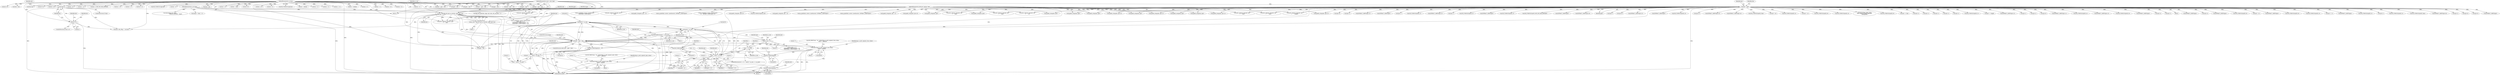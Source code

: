 digraph "0_tcpdump_af2cf04a9394c1a56227c2289ae8da262828294a@pointer" {
"1000305" [label="(Call,tptr[1] * as_size)"];
"1000297" [label="(Call,ND_TCHECK(tptr[1]))"];
"1000238" [label="(Call,tptr[1] * as_size)"];
"1000228" [label="(Call,ND_TCHECK(tptr[1]))"];
"1000207" [label="(Call,tptr < pptr + len)"];
"1000247" [label="(Call,ND_TCHECK2(tptr[2 + i], as_size))"];
"1000291" [label="(Call,tok2str(bgp_as_path_segment_close_values,\n\t\t\t\t\t\t\"?\", tptr[0]))"];
"1000282" [label="(Call,ND_TCHECK(tptr[0]))"];
"1000222" [label="(Call,tok2str(bgp_as_path_segment_open_values,\n\t\t\t\t\t\t\"?\", tptr[0]))"];
"1000213" [label="(Call,ND_TCHECK(tptr[0]))"];
"1000143" [label="(Call,tptr = pptr)"];
"1000128" [label="(MethodParameterIn,const u_char *pptr)"];
"1000305" [label="(Call,tptr[1] * as_size)"];
"1000301" [label="(Call,tptr += 2 + tptr[1] * as_size)"];
"1000201" [label="(Call,bgp_attr_get_as_size(ndo, atype, pptr, len))"];
"1000126" [label="(MethodParameterIn,netdissect_options *ndo)"];
"1000127" [label="(MethodParameterIn,u_int atype)"];
"1000191" [label="(Call,!len)"];
"1000181" [label="(Call,len % 2)"];
"1000129" [label="(MethodParameterIn,u_int len)"];
"1000199" [label="(Call,as_size = bgp_attr_get_as_size(ndo, atype, pptr, len))"];
"1000265" [label="(Call,as_size == 2)"];
"1000236" [label="(Call,i < tptr[1] * as_size)"];
"1000243" [label="(Call,i += as_size)"];
"1000250" [label="(Call,2 + i)"];
"1000272" [label="(Call,2 + i)"];
"1000279" [label="(Call,2 + i)"];
"1000303" [label="(Call,2 + tptr[1] * as_size)"];
"1002715" [label="(Call,atype = *(tptr + 1))"];
"1002110" [label="(Call,tptr-3)"];
"1002266" [label="(Call,tptr+6)"];
"1002498" [label="(Call,ipaddr_string(ndo, tptr))"];
"1000243" [label="(Call,i += as_size)"];
"1002261" [label="(Call,EXTRACT_32BITS(tptr+2))"];
"1000229" [label="(Call,tptr[1])"];
"1000568" [label="(Call,ipaddr_string(ndo, tptr))"];
"1002429" [label="(Call,tlen = len)"];
"1000494" [label="(Call,EXTRACT_32BITS(tptr))"];
"1002397" [label="(Call,print_unknown_data(ndo, tptr, \"\n\t      \", 8))"];
"1000222" [label="(Call,tok2str(bgp_as_path_segment_open_values,\n\t\t\t\t\t\t\"?\", tptr[0]))"];
"1000332" [label="(Call,ipaddr_string(ndo, tptr))"];
"1000200" [label="(Identifier,as_size)"];
"1000284" [label="(Identifier,tptr)"];
"1000322" [label="(Call,ND_TCHECK2(tptr[0], 4))"];
"1000256" [label="(Identifier,ndo)"];
"1002219" [label="(Call,tptr+4)"];
"1002376" [label="(Call,EXTRACT_16BITS(tptr+4))"];
"1000266" [label="(Identifier,as_size)"];
"1002218" [label="(Call,EXTRACT_32BITS(tptr+4))"];
"1000147" [label="(Identifier,tlen)"];
"1001092" [label="(Call,ND_TCHECK2(tptr[0], tlen))"];
"1002535" [label="(Call,ipaddr_string(ndo, tptr))"];
"1000207" [label="(Call,tptr < pptr + len)"];
"1000249" [label="(Identifier,tptr)"];
"1002406" [label="(Call,tptr +=8)"];
"1000225" [label="(Call,tptr[0])"];
"1000348" [label="(Call,ND_TCHECK2(tptr[0], 4))"];
"1000283" [label="(Call,tptr[0])"];
"1002222" [label="(Call,ipaddr_string(ndo, tptr+4))"];
"1000543" [label="(Call,tptr +=4)"];
"1002238" [label="(Call,ipaddr_string(ndo, tptr+2))"];
"1001634" [label="(Call,print_unknown_data(ndo, tptr, \"\n\t    \", tlen))"];
"1002487" [label="(Call,ND_TCHECK2(tptr[0], 8))"];
"1002140" [label="(Call,pptr + len)"];
"1000487" [label="(Call,ND_TCHECK2(tptr[0], 4))"];
"1000171" [label="(Call,tok2str(bgp_origin_values,\n\t\t\t\t\t\t\"Unknown Origin Typecode\",\n\t\t\t\t\t\ttptr[0]))"];
"1002571" [label="(Call,print_unknown_data(ndo, tptr, \"\n\t      \", tlen))"];
"1000278" [label="(Identifier,tptr)"];
"1000199" [label="(Call,as_size = bgp_attr_get_as_size(ndo, atype, pptr, len))"];
"1002654" [label="(Call,print_unknown_data(ndo, tptr,\"\n\t      \", length))"];
"1000246" [label="(Block,)"];
"1000212" [label="(Block,)"];
"1000129" [label="(MethodParameterIn,u_int len)"];
"1000289" [label="(Block,)"];
"1002501" [label="(Call,ipaddr_string(ndo, tptr+4))"];
"1002466" [label="(Call,ND_TCHECK2(tptr[0], 8))"];
"1001116" [label="(Call,tptr += tlen)"];
"1002373" [label="(Call,tptr+3)"];
"1002451" [label="(Call,tptr+2)"];
"1000305" [label="(Call,tptr[1] * as_size)"];
"1000472" [label="(Call,len % 4)"];
"1000228" [label="(Call,ND_TCHECK(tptr[1]))"];
"1002368" [label="(Call,tptr+2)"];
"1000309" [label="(Identifier,as_size)"];
"1000259" [label="(Call,as_printf(ndo, astostr, sizeof(astostr),\n\t\t\t\tas_size == 2 ?\n\t\t\t\tEXTRACT_16BITS(&tptr[2 + i]) :\n\t\t\t\tEXTRACT_32BITS(&tptr[2 + i])))"];
"1000234" [label="(Identifier,i)"];
"1002303" [label="(Call,ipaddr_string(ndo, tptr+2))"];
"1000127" [label="(MethodParameterIn,u_int atype)"];
"1000422" [label="(Call,as_printf(ndo, astostr, sizeof(astostr),\n\t\t\tEXTRACT_32BITS(tptr)))"];
"1002692" [label="(Call,len -=4)"];
"1002892" [label="(Call,len > 12)"];
"1002921" [label="(Call,print_unknown_data(ndo, pptr, \"\n\t    \", len))"];
"1002276" [label="(Call,tptr+2)"];
"1002319" [label="(Call,tptr+2)"];
"1000271" [label="(Identifier,tptr)"];
"1000616" [label="(Call,ND_TCHECK2(tptr[0], 3))"];
"1002659" [label="(Call,tptr += length)"];
"1002275" [label="(Call,EXTRACT_32BITS(tptr+2))"];
"1000146" [label="(Call,tlen=len)"];
"1000292" [label="(Identifier,bgp_as_path_segment_close_values)"];
"1000219" [label="(Identifier,ndo)"];
"1002518" [label="(Call,ipaddr_string(ndo, tptr))"];
"1002601" [label="(Call,tptr+1)"];
"1000377" [label="(Call,len != 8)"];
"1000242" [label="(Identifier,as_size)"];
"1002388" [label="(Call,tptr+2)"];
"1001699" [label="(Call,len == BGP_MP_NLRI_MINSIZE)"];
"1002851" [label="(Call,len % 12)"];
"1000310" [label="(ControlStructure,break;)"];
"1000280" [label="(Literal,2)"];
"1002759" [label="(Call,tok2str(bgp_attr_values,\n                                      \"Unknown Attribute\", atype))"];
"1002905" [label="(Call,ND_TCHECK2(*pptr,len))"];
"1000245" [label="(Identifier,as_size)"];
"1002350" [label="(Call,tptr+6)"];
"1002848" [label="(Call,len == 0)"];
"1002600" [label="(Call,EXTRACT_16BITS(tptr+1))"];
"1002508" [label="(Call,ND_TCHECK2(tptr[0], 4))"];
"1002940" [label="(Call,print_unknown_data(ndo, pptr, \"\n\t    \", len))"];
"1002950" [label="(MethodReturn,RET)"];
"1002450" [label="(Call,EXTRACT_24BITS(tptr+2))"];
"1000144" [label="(Identifier,tptr)"];
"1000180" [label="(ControlStructure,if (len % 2))"];
"1002673" [label="(Call,len < 4)"];
"1000446" [label="(Call,ND_TCHECK2(tptr[0], 8))"];
"1002581" [label="(Call,tlen = len)"];
"1000303" [label="(Call,2 + tptr[1] * as_size)"];
"1000128" [label="(MethodParameterIn,const u_char *pptr)"];
"1000205" [label="(Identifier,len)"];
"1000407" [label="(Call,EXTRACT_16BITS(tptr))"];
"1000313" [label="(Call,len != 4)"];
"1002224" [label="(Call,tptr+4)"];
"1002841" [label="(Call,len -= alen)"];
"1002305" [label="(Call,tptr+2)"];
"1000203" [label="(Identifier,atype)"];
"1000244" [label="(Identifier,i)"];
"1000131" [label="(Block,)"];
"1002128" [label="(Call,print_unknown_data(ndo, tptr-3, \"\n\t    \", tlen))"];
"1002928" [label="(Call,ndo->ndo_vflag > 1 && len)"];
"1000429" [label="(Call,ipaddr_string(ndo, tptr + 4))"];
"1000190" [label="(ControlStructure,if (!len))"];
"1000264" [label="(Call,as_size == 2 ?\n\t\t\t\tEXTRACT_16BITS(&tptr[2 + i]) :\n\t\t\t\tEXTRACT_32BITS(&tptr[2 + i]))"];
"1000462" [label="(Call,EXTRACT_32BITS(tptr))"];
"1002377" [label="(Call,tptr+4)"];
"1000358" [label="(Call,EXTRACT_32BITS(tptr))"];
"1000202" [label="(Identifier,ndo)"];
"1000304" [label="(Literal,2)"];
"1000302" [label="(Identifier,tptr)"];
"1000143" [label="(Call,tptr = pptr)"];
"1002155" [label="(Call,len % 8)"];
"1002544" [label="(Call,ND_TCHECK2(tptr[0], 8))"];
"1000247" [label="(Call,ND_TCHECK2(tptr[2 + i], as_size))"];
"1002477" [label="(Call,ipaddr_string(ndo, tptr))"];
"1000291" [label="(Call,tok2str(bgp_as_path_segment_close_values,\n\t\t\t\t\t\t\"?\", tptr[0]))"];
"1002455" [label="(Call,tptr +=5)"];
"1000238" [label="(Call,tptr[1] * as_size)"];
"1000277" [label="(Call,tptr[2 + i])"];
"1000250" [label="(Call,2 + i)"];
"1001666" [label="(Call,EXTRACT_16BITS(tptr))"];
"1000191" [label="(Call,!len)"];
"1000301" [label="(Call,tptr += 2 + tptr[1] * as_size)"];
"1002524" [label="(Call,ND_TCHECK2(tptr[0], 8))"];
"1000392" [label="(Call,len == 6)"];
"1000273" [label="(Literal,2)"];
"1000558" [label="(Call,ND_TCHECK2(tptr[0], 4))"];
"1000288" [label="(Identifier,ndo)"];
"1002604" [label="(Call,tptr += 3)"];
"1000232" [label="(ControlStructure,for (i = 0; i < tptr[1] * as_size; i += as_size))"];
"1000183" [label="(Literal,2)"];
"1000251" [label="(Literal,2)"];
"1001188" [label="(Call,pptr + len)"];
"1001710" [label="(Call,tptr < pptr + len)"];
"1002317" [label="(Call,ipaddr_string(ndo, tptr+2))"];
"1002138" [label="(Call,tptr = pptr + len)"];
"1000683" [label="(Call,print_unknown_data(ndo, tptr, \"\n\t    \", tlen))"];
"1002879" [label="(Call,EXTRACT_32BITS(tptr))"];
"1000126" [label="(MethodParameterIn,netdissect_options *ndo)"];
"1000270" [label="(Call,tptr[2 + i])"];
"1000233" [label="(Call,i = 0)"];
"1000192" [label="(Identifier,len)"];
"1000457" [label="(Call,as_printf(ndo, astostr, sizeof(astostr), EXTRACT_32BITS(tptr)))"];
"1000363" [label="(Call,len != 0)"];
"1000588" [label="(Call,ND_TCHECK2(tptr[0], 4))"];
"1000213" [label="(Call,ND_TCHECK(tptr[0]))"];
"1002240" [label="(Call,tptr+2)"];
"1000208" [label="(Identifier,tptr)"];
"1000154" [label="(Call,len != 1)"];
"1002414" [label="(Call,ND_TCHECK2(tptr[0], 5))"];
"1002936" [label="(Call,ND_TCHECK2(*pptr,len))"];
"1000306" [label="(Call,tptr[1])"];
"1000664" [label="(Call,ND_TCHECK2(tptr[0], tlen))"];
"1000215" [label="(Identifier,tptr)"];
"1002243" [label="(Call,EXTRACT_16BITS(tptr+6))"];
"1002214" [label="(Call,tptr+2)"];
"1002244" [label="(Call,tptr+6)"];
"1000267" [label="(Literal,2)"];
"1000339" [label="(Call,len != 4)"];
"1002344" [label="(Call,tptr+6)"];
"1001111" [label="(Call,print_unknown_data(ndo, tptr, \"\n\t    \", tlen))"];
"1002828" [label="(Call,bgp_attr_print(ndo, atype, tptr, alen, attr_set_level + 1))"];
"1000217" [label="(Call,ND_PRINT((ndo, \"%s\", tok2str(bgp_as_path_segment_open_values,\n\t\t\t\t\t\t\"?\", tptr[0]))))"];
"1000549" [label="(Call,len != 4)"];
"1000623" [label="(Call,EXTRACT_16BITS(tptr))"];
"1000265" [label="(Call,as_size == 2)"];
"1002900" [label="(Call,len -= 12)"];
"1000220" [label="(Block,)"];
"1000204" [label="(Identifier,pptr)"];
"1000201" [label="(Call,bgp_attr_get_as_size(ndo, atype, pptr, len))"];
"1001712" [label="(Call,pptr + len)"];
"1000239" [label="(Call,tptr[1])"];
"1002750" [label="(Call,len -= alenlen)"];
"1002327" [label="(Call,tptr+6)"];
"1002738" [label="(Call,len < alenlen)"];
"1000297" [label="(Call,ND_TCHECK(tptr[1]))"];
"1000182" [label="(Identifier,len)"];
"1000298" [label="(Call,tptr[1])"];
"1000272" [label="(Call,2 + i)"];
"1002865" [label="(Call,len > 0)"];
"1000281" [label="(Identifier,i)"];
"1002256" [label="(Call,as_printf(ndo, astostr, sizeof(astostr),\n\t\t\t    EXTRACT_32BITS(tptr+2)))"];
"1001644" [label="(Call,pptr + len)"];
"1002262" [label="(Call,tptr+2)"];
"1001642" [label="(Call,tptr = pptr + len)"];
"1002480" [label="(Call,ipaddr_string(ndo, tptr+4))"];
"1000223" [label="(Identifier,bgp_as_path_segment_open_values)"];
"1000237" [label="(Identifier,i)"];
"1002387" [label="(Call,EXTRACT_16BITS(tptr+2))"];
"1002687" [label="(Call,EXTRACT_32BITS(tptr))"];
"1002724" [label="(Call,len -= 2)"];
"1002334" [label="(Call,tptr+7)"];
"1000274" [label="(Identifier,i)"];
"1000214" [label="(Call,tptr[0])"];
"1000437" [label="(Call,len != 8)"];
"1000293" [label="(Literal,\"?\")"];
"1002170" [label="(Call,ND_TCHECK2(tptr[0], 2))"];
"1000206" [label="(ControlStructure,while (tptr < pptr + len))"];
"1002213" [label="(Call,EXTRACT_16BITS(tptr+2))"];
"1000187" [label="(Identifier,ndo)"];
"1000248" [label="(Call,tptr[2 + i])"];
"1000464" [label="(Call,ipaddr_string(ndo, tptr + 4))"];
"1000286" [label="(Call,ND_PRINT((ndo, \"%s\", tok2str(bgp_as_path_segment_close_values,\n\t\t\t\t\t\t\"?\", tptr[0]))))"];
"1000386" [label="(Call,ND_TCHECK2(tptr[0], len))"];
"1000252" [label="(Identifier,i)"];
"1002422" [label="(Call,tptr+1)"];
"1000279" [label="(Call,2 + i)"];
"1000224" [label="(Literal,\"?\")"];
"1002667" [label="(Call,ND_TCHECK2(tptr[0], 4))"];
"1000294" [label="(Call,tptr[0])"];
"1000209" [label="(Call,pptr + len)"];
"1000427" [label="(Call,EXTRACT_32BITS(tptr))"];
"1000151" [label="(Block,)"];
"1000181" [label="(Call,len % 2)"];
"1001186" [label="(Call,tptr < pptr + len)"];
"1000253" [label="(Identifier,as_size)"];
"1002589" [label="(Call,ND_TCHECK2(tptr[0], 3))"];
"1002682" [label="(Call,as_printf(ndo, astostr, sizeof(astostr), EXTRACT_32BITS(tptr)))"];
"1000374" [label="(Call,len != 6)"];
"1002707" [label="(Call,len < 2)"];
"1000236" [label="(Call,i < tptr[1] * as_size)"];
"1000599" [label="(Call,ipaddr_string(ndo, tptr))"];
"1002555" [label="(Call,ipaddr_string(ndo, tptr))"];
"1000402" [label="(Call,as_printf(ndo, astostr, sizeof(astostr), EXTRACT_16BITS(tptr)))"];
"1000574" [label="(Call,len % 4)"];
"1000282" [label="(Call,ND_TCHECK(tptr[0]))"];
"1001659" [label="(Call,ND_TCHECK2(tptr[0], BGP_MP_NLRI_MINSIZE))"];
"1002177" [label="(Call,EXTRACT_16BITS(tptr))"];
"1002265" [label="(Call,EXTRACT_16BITS(tptr+6))"];
"1000409" [label="(Call,ipaddr_string(ndo, tptr + 2))"];
"1000196" [label="(Identifier,ndo)"];
"1000145" [label="(Identifier,pptr)"];
"1000305" -> "1000303"  [label="AST: "];
"1000305" -> "1000309"  [label="CFG: "];
"1000306" -> "1000305"  [label="AST: "];
"1000309" -> "1000305"  [label="AST: "];
"1000303" -> "1000305"  [label="CFG: "];
"1000305" -> "1002950"  [label="DDG: "];
"1000305" -> "1002950"  [label="DDG: "];
"1000305" -> "1000207"  [label="DDG: "];
"1000305" -> "1000228"  [label="DDG: "];
"1000305" -> "1000238"  [label="DDG: "];
"1000305" -> "1000301"  [label="DDG: "];
"1000305" -> "1000301"  [label="DDG: "];
"1000305" -> "1000303"  [label="DDG: "];
"1000305" -> "1000303"  [label="DDG: "];
"1000297" -> "1000305"  [label="DDG: "];
"1000207" -> "1000305"  [label="DDG: "];
"1000238" -> "1000305"  [label="DDG: "];
"1000297" -> "1000212"  [label="AST: "];
"1000297" -> "1000298"  [label="CFG: "];
"1000298" -> "1000297"  [label="AST: "];
"1000302" -> "1000297"  [label="CFG: "];
"1000297" -> "1002950"  [label="DDG: "];
"1000238" -> "1000297"  [label="DDG: "];
"1000207" -> "1000297"  [label="DDG: "];
"1000238" -> "1000236"  [label="AST: "];
"1000238" -> "1000242"  [label="CFG: "];
"1000239" -> "1000238"  [label="AST: "];
"1000242" -> "1000238"  [label="AST: "];
"1000236" -> "1000238"  [label="CFG: "];
"1000238" -> "1000236"  [label="DDG: "];
"1000238" -> "1000236"  [label="DDG: "];
"1000228" -> "1000238"  [label="DDG: "];
"1000207" -> "1000238"  [label="DDG: "];
"1000199" -> "1000238"  [label="DDG: "];
"1000265" -> "1000238"  [label="DDG: "];
"1000238" -> "1000247"  [label="DDG: "];
"1000228" -> "1000212"  [label="AST: "];
"1000228" -> "1000229"  [label="CFG: "];
"1000229" -> "1000228"  [label="AST: "];
"1000234" -> "1000228"  [label="CFG: "];
"1000207" -> "1000228"  [label="DDG: "];
"1000207" -> "1000206"  [label="AST: "];
"1000207" -> "1000209"  [label="CFG: "];
"1000208" -> "1000207"  [label="AST: "];
"1000209" -> "1000207"  [label="AST: "];
"1000215" -> "1000207"  [label="CFG: "];
"1000310" -> "1000207"  [label="CFG: "];
"1000207" -> "1002950"  [label="DDG: "];
"1000207" -> "1002950"  [label="DDG: "];
"1000207" -> "1002950"  [label="DDG: "];
"1000247" -> "1000207"  [label="DDG: "];
"1000291" -> "1000207"  [label="DDG: "];
"1000143" -> "1000207"  [label="DDG: "];
"1000301" -> "1000207"  [label="DDG: "];
"1000201" -> "1000207"  [label="DDG: "];
"1000201" -> "1000207"  [label="DDG: "];
"1000128" -> "1000207"  [label="DDG: "];
"1000129" -> "1000207"  [label="DDG: "];
"1000207" -> "1000213"  [label="DDG: "];
"1000207" -> "1000222"  [label="DDG: "];
"1000207" -> "1000247"  [label="DDG: "];
"1000207" -> "1000282"  [label="DDG: "];
"1000207" -> "1000291"  [label="DDG: "];
"1000207" -> "1000301"  [label="DDG: "];
"1000247" -> "1000246"  [label="AST: "];
"1000247" -> "1000253"  [label="CFG: "];
"1000248" -> "1000247"  [label="AST: "];
"1000253" -> "1000247"  [label="AST: "];
"1000256" -> "1000247"  [label="CFG: "];
"1000247" -> "1002950"  [label="DDG: "];
"1000247" -> "1002950"  [label="DDG: "];
"1000247" -> "1000265"  [label="DDG: "];
"1000247" -> "1000301"  [label="DDG: "];
"1000291" -> "1000289"  [label="AST: "];
"1000291" -> "1000294"  [label="CFG: "];
"1000292" -> "1000291"  [label="AST: "];
"1000293" -> "1000291"  [label="AST: "];
"1000294" -> "1000291"  [label="AST: "];
"1000286" -> "1000291"  [label="CFG: "];
"1000291" -> "1002950"  [label="DDG: "];
"1000291" -> "1002950"  [label="DDG: "];
"1000291" -> "1002950"  [label="DDG: "];
"1000291" -> "1000213"  [label="DDG: "];
"1000282" -> "1000291"  [label="DDG: "];
"1000291" -> "1000301"  [label="DDG: "];
"1000282" -> "1000212"  [label="AST: "];
"1000282" -> "1000283"  [label="CFG: "];
"1000283" -> "1000282"  [label="AST: "];
"1000288" -> "1000282"  [label="CFG: "];
"1000282" -> "1002950"  [label="DDG: "];
"1000222" -> "1000282"  [label="DDG: "];
"1000222" -> "1000220"  [label="AST: "];
"1000222" -> "1000225"  [label="CFG: "];
"1000223" -> "1000222"  [label="AST: "];
"1000224" -> "1000222"  [label="AST: "];
"1000225" -> "1000222"  [label="AST: "];
"1000217" -> "1000222"  [label="CFG: "];
"1000222" -> "1002950"  [label="DDG: "];
"1000222" -> "1002950"  [label="DDG: "];
"1000213" -> "1000222"  [label="DDG: "];
"1000213" -> "1000212"  [label="AST: "];
"1000213" -> "1000214"  [label="CFG: "];
"1000214" -> "1000213"  [label="AST: "];
"1000219" -> "1000213"  [label="CFG: "];
"1000143" -> "1000131"  [label="AST: "];
"1000143" -> "1000145"  [label="CFG: "];
"1000144" -> "1000143"  [label="AST: "];
"1000145" -> "1000143"  [label="AST: "];
"1000147" -> "1000143"  [label="CFG: "];
"1000143" -> "1002950"  [label="DDG: "];
"1000143" -> "1002950"  [label="DDG: "];
"1000128" -> "1000143"  [label="DDG: "];
"1000143" -> "1000171"  [label="DDG: "];
"1000143" -> "1000322"  [label="DDG: "];
"1000143" -> "1000332"  [label="DDG: "];
"1000143" -> "1000348"  [label="DDG: "];
"1000143" -> "1000358"  [label="DDG: "];
"1000143" -> "1000386"  [label="DDG: "];
"1000143" -> "1000407"  [label="DDG: "];
"1000143" -> "1000427"  [label="DDG: "];
"1000143" -> "1000446"  [label="DDG: "];
"1000143" -> "1000462"  [label="DDG: "];
"1000143" -> "1000487"  [label="DDG: "];
"1000143" -> "1000494"  [label="DDG: "];
"1000143" -> "1000543"  [label="DDG: "];
"1000143" -> "1000558"  [label="DDG: "];
"1000143" -> "1000568"  [label="DDG: "];
"1000143" -> "1000588"  [label="DDG: "];
"1000143" -> "1000599"  [label="DDG: "];
"1000143" -> "1000616"  [label="DDG: "];
"1000143" -> "1000623"  [label="DDG: "];
"1000143" -> "1000664"  [label="DDG: "];
"1000143" -> "1000683"  [label="DDG: "];
"1000143" -> "1001092"  [label="DDG: "];
"1000143" -> "1001111"  [label="DDG: "];
"1000143" -> "1001116"  [label="DDG: "];
"1000143" -> "1001634"  [label="DDG: "];
"1000143" -> "1001659"  [label="DDG: "];
"1000143" -> "1001666"  [label="DDG: "];
"1000143" -> "1002110"  [label="DDG: "];
"1000143" -> "1002170"  [label="DDG: "];
"1000143" -> "1002177"  [label="DDG: "];
"1000143" -> "1002213"  [label="DDG: "];
"1000143" -> "1002214"  [label="DDG: "];
"1000143" -> "1002218"  [label="DDG: "];
"1000143" -> "1002219"  [label="DDG: "];
"1000143" -> "1002222"  [label="DDG: "];
"1000143" -> "1002224"  [label="DDG: "];
"1000143" -> "1002238"  [label="DDG: "];
"1000143" -> "1002240"  [label="DDG: "];
"1000143" -> "1002243"  [label="DDG: "];
"1000143" -> "1002244"  [label="DDG: "];
"1000143" -> "1002261"  [label="DDG: "];
"1000143" -> "1002262"  [label="DDG: "];
"1000143" -> "1002265"  [label="DDG: "];
"1000143" -> "1002266"  [label="DDG: "];
"1000143" -> "1002275"  [label="DDG: "];
"1000143" -> "1002276"  [label="DDG: "];
"1000143" -> "1002303"  [label="DDG: "];
"1000143" -> "1002305"  [label="DDG: "];
"1000143" -> "1002317"  [label="DDG: "];
"1000143" -> "1002319"  [label="DDG: "];
"1000143" -> "1002327"  [label="DDG: "];
"1000143" -> "1002334"  [label="DDG: "];
"1000143" -> "1002344"  [label="DDG: "];
"1000143" -> "1002350"  [label="DDG: "];
"1000143" -> "1002368"  [label="DDG: "];
"1000143" -> "1002373"  [label="DDG: "];
"1000143" -> "1002376"  [label="DDG: "];
"1000143" -> "1002377"  [label="DDG: "];
"1000143" -> "1002387"  [label="DDG: "];
"1000143" -> "1002388"  [label="DDG: "];
"1000143" -> "1002397"  [label="DDG: "];
"1000143" -> "1002406"  [label="DDG: "];
"1000143" -> "1002414"  [label="DDG: "];
"1000143" -> "1002422"  [label="DDG: "];
"1000143" -> "1002450"  [label="DDG: "];
"1000143" -> "1002451"  [label="DDG: "];
"1000143" -> "1002455"  [label="DDG: "];
"1000143" -> "1002466"  [label="DDG: "];
"1000143" -> "1002477"  [label="DDG: "];
"1000143" -> "1002487"  [label="DDG: "];
"1000143" -> "1002498"  [label="DDG: "];
"1000143" -> "1002508"  [label="DDG: "];
"1000143" -> "1002518"  [label="DDG: "];
"1000143" -> "1002524"  [label="DDG: "];
"1000143" -> "1002535"  [label="DDG: "];
"1000143" -> "1002544"  [label="DDG: "];
"1000143" -> "1002555"  [label="DDG: "];
"1000143" -> "1002571"  [label="DDG: "];
"1000143" -> "1002589"  [label="DDG: "];
"1000143" -> "1002600"  [label="DDG: "];
"1000143" -> "1002601"  [label="DDG: "];
"1000143" -> "1002604"  [label="DDG: "];
"1000143" -> "1002654"  [label="DDG: "];
"1000143" -> "1002659"  [label="DDG: "];
"1000143" -> "1002667"  [label="DDG: "];
"1000143" -> "1002687"  [label="DDG: "];
"1000143" -> "1002879"  [label="DDG: "];
"1000128" -> "1000125"  [label="AST: "];
"1000128" -> "1002950"  [label="DDG: "];
"1000128" -> "1000201"  [label="DDG: "];
"1000128" -> "1000209"  [label="DDG: "];
"1000128" -> "1001186"  [label="DDG: "];
"1000128" -> "1001188"  [label="DDG: "];
"1000128" -> "1001642"  [label="DDG: "];
"1000128" -> "1001644"  [label="DDG: "];
"1000128" -> "1001710"  [label="DDG: "];
"1000128" -> "1001712"  [label="DDG: "];
"1000128" -> "1002138"  [label="DDG: "];
"1000128" -> "1002140"  [label="DDG: "];
"1000128" -> "1002921"  [label="DDG: "];
"1000128" -> "1002940"  [label="DDG: "];
"1000301" -> "1000212"  [label="AST: "];
"1000301" -> "1000303"  [label="CFG: "];
"1000302" -> "1000301"  [label="AST: "];
"1000303" -> "1000301"  [label="AST: "];
"1000208" -> "1000301"  [label="CFG: "];
"1000301" -> "1002950"  [label="DDG: "];
"1000201" -> "1000199"  [label="AST: "];
"1000201" -> "1000205"  [label="CFG: "];
"1000202" -> "1000201"  [label="AST: "];
"1000203" -> "1000201"  [label="AST: "];
"1000204" -> "1000201"  [label="AST: "];
"1000205" -> "1000201"  [label="AST: "];
"1000199" -> "1000201"  [label="CFG: "];
"1000201" -> "1002950"  [label="DDG: "];
"1000201" -> "1002950"  [label="DDG: "];
"1000201" -> "1000199"  [label="DDG: "];
"1000201" -> "1000199"  [label="DDG: "];
"1000201" -> "1000199"  [label="DDG: "];
"1000201" -> "1000199"  [label="DDG: "];
"1000126" -> "1000201"  [label="DDG: "];
"1000127" -> "1000201"  [label="DDG: "];
"1000191" -> "1000201"  [label="DDG: "];
"1000129" -> "1000201"  [label="DDG: "];
"1000201" -> "1000209"  [label="DDG: "];
"1000201" -> "1000209"  [label="DDG: "];
"1000201" -> "1000259"  [label="DDG: "];
"1000201" -> "1002928"  [label="DDG: "];
"1000201" -> "1002940"  [label="DDG: "];
"1000201" -> "1002940"  [label="DDG: "];
"1000126" -> "1000125"  [label="AST: "];
"1000126" -> "1002950"  [label="DDG: "];
"1000126" -> "1000259"  [label="DDG: "];
"1000126" -> "1000332"  [label="DDG: "];
"1000126" -> "1000402"  [label="DDG: "];
"1000126" -> "1000409"  [label="DDG: "];
"1000126" -> "1000422"  [label="DDG: "];
"1000126" -> "1000429"  [label="DDG: "];
"1000126" -> "1000457"  [label="DDG: "];
"1000126" -> "1000464"  [label="DDG: "];
"1000126" -> "1000568"  [label="DDG: "];
"1000126" -> "1000599"  [label="DDG: "];
"1000126" -> "1000683"  [label="DDG: "];
"1000126" -> "1001111"  [label="DDG: "];
"1000126" -> "1001634"  [label="DDG: "];
"1000126" -> "1002128"  [label="DDG: "];
"1000126" -> "1002222"  [label="DDG: "];
"1000126" -> "1002238"  [label="DDG: "];
"1000126" -> "1002256"  [label="DDG: "];
"1000126" -> "1002303"  [label="DDG: "];
"1000126" -> "1002317"  [label="DDG: "];
"1000126" -> "1002397"  [label="DDG: "];
"1000126" -> "1002477"  [label="DDG: "];
"1000126" -> "1002480"  [label="DDG: "];
"1000126" -> "1002498"  [label="DDG: "];
"1000126" -> "1002501"  [label="DDG: "];
"1000126" -> "1002518"  [label="DDG: "];
"1000126" -> "1002535"  [label="DDG: "];
"1000126" -> "1002555"  [label="DDG: "];
"1000126" -> "1002571"  [label="DDG: "];
"1000126" -> "1002654"  [label="DDG: "];
"1000126" -> "1002682"  [label="DDG: "];
"1000126" -> "1002828"  [label="DDG: "];
"1000126" -> "1002921"  [label="DDG: "];
"1000126" -> "1002940"  [label="DDG: "];
"1000127" -> "1000125"  [label="AST: "];
"1000127" -> "1002950"  [label="DDG: "];
"1000127" -> "1002715"  [label="DDG: "];
"1000127" -> "1002759"  [label="DDG: "];
"1000127" -> "1002828"  [label="DDG: "];
"1000191" -> "1000190"  [label="AST: "];
"1000191" -> "1000192"  [label="CFG: "];
"1000192" -> "1000191"  [label="AST: "];
"1000196" -> "1000191"  [label="CFG: "];
"1000200" -> "1000191"  [label="CFG: "];
"1000191" -> "1002950"  [label="DDG: "];
"1000181" -> "1000191"  [label="DDG: "];
"1000129" -> "1000191"  [label="DDG: "];
"1000191" -> "1002928"  [label="DDG: "];
"1000181" -> "1000180"  [label="AST: "];
"1000181" -> "1000183"  [label="CFG: "];
"1000182" -> "1000181"  [label="AST: "];
"1000183" -> "1000181"  [label="AST: "];
"1000187" -> "1000181"  [label="CFG: "];
"1000192" -> "1000181"  [label="CFG: "];
"1000181" -> "1002950"  [label="DDG: "];
"1000129" -> "1000181"  [label="DDG: "];
"1000181" -> "1002928"  [label="DDG: "];
"1000129" -> "1000125"  [label="AST: "];
"1000129" -> "1002950"  [label="DDG: "];
"1000129" -> "1000146"  [label="DDG: "];
"1000129" -> "1000154"  [label="DDG: "];
"1000129" -> "1000209"  [label="DDG: "];
"1000129" -> "1000313"  [label="DDG: "];
"1000129" -> "1000339"  [label="DDG: "];
"1000129" -> "1000363"  [label="DDG: "];
"1000129" -> "1000374"  [label="DDG: "];
"1000129" -> "1000377"  [label="DDG: "];
"1000129" -> "1000386"  [label="DDG: "];
"1000129" -> "1000392"  [label="DDG: "];
"1000129" -> "1000437"  [label="DDG: "];
"1000129" -> "1000472"  [label="DDG: "];
"1000129" -> "1000549"  [label="DDG: "];
"1000129" -> "1000574"  [label="DDG: "];
"1000129" -> "1001186"  [label="DDG: "];
"1000129" -> "1001188"  [label="DDG: "];
"1000129" -> "1001642"  [label="DDG: "];
"1000129" -> "1001644"  [label="DDG: "];
"1000129" -> "1001699"  [label="DDG: "];
"1000129" -> "1001710"  [label="DDG: "];
"1000129" -> "1001712"  [label="DDG: "];
"1000129" -> "1002138"  [label="DDG: "];
"1000129" -> "1002140"  [label="DDG: "];
"1000129" -> "1002155"  [label="DDG: "];
"1000129" -> "1002429"  [label="DDG: "];
"1000129" -> "1002581"  [label="DDG: "];
"1000129" -> "1002673"  [label="DDG: "];
"1000129" -> "1002692"  [label="DDG: "];
"1000129" -> "1002707"  [label="DDG: "];
"1000129" -> "1002724"  [label="DDG: "];
"1000129" -> "1002738"  [label="DDG: "];
"1000129" -> "1002750"  [label="DDG: "];
"1000129" -> "1002841"  [label="DDG: "];
"1000129" -> "1002848"  [label="DDG: "];
"1000129" -> "1002851"  [label="DDG: "];
"1000129" -> "1002865"  [label="DDG: "];
"1000129" -> "1002892"  [label="DDG: "];
"1000129" -> "1002900"  [label="DDG: "];
"1000129" -> "1002905"  [label="DDG: "];
"1000129" -> "1002921"  [label="DDG: "];
"1000129" -> "1002928"  [label="DDG: "];
"1000129" -> "1002936"  [label="DDG: "];
"1000129" -> "1002940"  [label="DDG: "];
"1000199" -> "1000151"  [label="AST: "];
"1000200" -> "1000199"  [label="AST: "];
"1000208" -> "1000199"  [label="CFG: "];
"1000199" -> "1002950"  [label="DDG: "];
"1000199" -> "1002950"  [label="DDG: "];
"1000265" -> "1000264"  [label="AST: "];
"1000265" -> "1000267"  [label="CFG: "];
"1000266" -> "1000265"  [label="AST: "];
"1000267" -> "1000265"  [label="AST: "];
"1000271" -> "1000265"  [label="CFG: "];
"1000278" -> "1000265"  [label="CFG: "];
"1000265" -> "1000243"  [label="DDG: "];
"1000236" -> "1000232"  [label="AST: "];
"1000237" -> "1000236"  [label="AST: "];
"1000249" -> "1000236"  [label="CFG: "];
"1000284" -> "1000236"  [label="CFG: "];
"1000236" -> "1002950"  [label="DDG: "];
"1000236" -> "1002950"  [label="DDG: "];
"1000233" -> "1000236"  [label="DDG: "];
"1000243" -> "1000236"  [label="DDG: "];
"1000236" -> "1000243"  [label="DDG: "];
"1000236" -> "1000250"  [label="DDG: "];
"1000236" -> "1000272"  [label="DDG: "];
"1000236" -> "1000279"  [label="DDG: "];
"1000243" -> "1000232"  [label="AST: "];
"1000243" -> "1000245"  [label="CFG: "];
"1000244" -> "1000243"  [label="AST: "];
"1000245" -> "1000243"  [label="AST: "];
"1000237" -> "1000243"  [label="CFG: "];
"1000250" -> "1000248"  [label="AST: "];
"1000250" -> "1000252"  [label="CFG: "];
"1000251" -> "1000250"  [label="AST: "];
"1000252" -> "1000250"  [label="AST: "];
"1000248" -> "1000250"  [label="CFG: "];
"1000272" -> "1000270"  [label="AST: "];
"1000272" -> "1000274"  [label="CFG: "];
"1000273" -> "1000272"  [label="AST: "];
"1000274" -> "1000272"  [label="AST: "];
"1000270" -> "1000272"  [label="CFG: "];
"1000279" -> "1000277"  [label="AST: "];
"1000279" -> "1000281"  [label="CFG: "];
"1000280" -> "1000279"  [label="AST: "];
"1000281" -> "1000279"  [label="AST: "];
"1000277" -> "1000279"  [label="CFG: "];
"1000304" -> "1000303"  [label="AST: "];
"1000303" -> "1002950"  [label="DDG: "];
}
